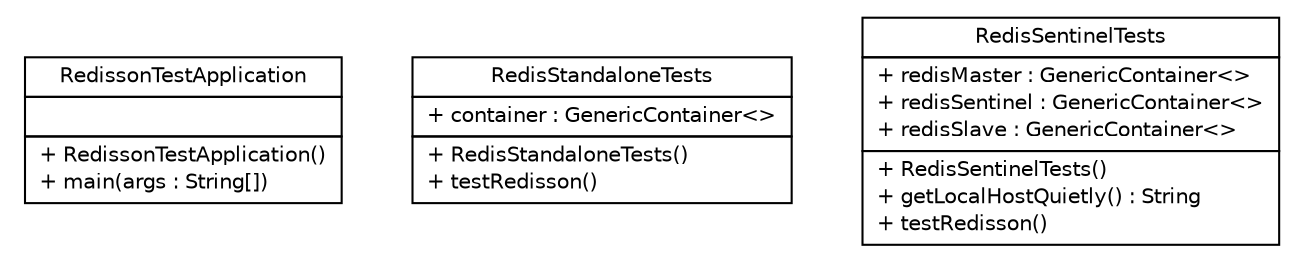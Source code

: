 #!/usr/local/bin/dot
#
# Class diagram 
# Generated by UMLGraph version R5_6-24-gf6e263 (http://www.umlgraph.org/)
#

digraph G {
	edge [fontname="Helvetica",fontsize=10,labelfontname="Helvetica",labelfontsize=10];
	node [fontname="Helvetica",fontsize=10,shape=plaintext];
	nodesep=0.25;
	ranksep=0.5;
	// top.infra.cloudready.test.RedissonTestApplication
	c0 [label=<<table title="top.infra.cloudready.test.RedissonTestApplication" border="0" cellborder="1" cellspacing="0" cellpadding="2" port="p" href="./RedissonTestApplication.html">
		<tr><td><table border="0" cellspacing="0" cellpadding="1">
<tr><td align="center" balign="center"> RedissonTestApplication </td></tr>
		</table></td></tr>
		<tr><td><table border="0" cellspacing="0" cellpadding="1">
<tr><td align="left" balign="left">  </td></tr>
		</table></td></tr>
		<tr><td><table border="0" cellspacing="0" cellpadding="1">
<tr><td align="left" balign="left"> + RedissonTestApplication() </td></tr>
<tr><td align="left" balign="left"> + main(args : String[]) </td></tr>
		</table></td></tr>
		</table>>, URL="./RedissonTestApplication.html", fontname="Helvetica", fontcolor="black", fontsize=10.0];
	// top.infra.cloudready.test.RedisStandaloneTests
	c1 [label=<<table title="top.infra.cloudready.test.RedisStandaloneTests" border="0" cellborder="1" cellspacing="0" cellpadding="2" port="p" href="./RedisStandaloneTests.html">
		<tr><td><table border="0" cellspacing="0" cellpadding="1">
<tr><td align="center" balign="center"> RedisStandaloneTests </td></tr>
		</table></td></tr>
		<tr><td><table border="0" cellspacing="0" cellpadding="1">
<tr><td align="left" balign="left"> + container : GenericContainer&lt;&gt; </td></tr>
		</table></td></tr>
		<tr><td><table border="0" cellspacing="0" cellpadding="1">
<tr><td align="left" balign="left"> + RedisStandaloneTests() </td></tr>
<tr><td align="left" balign="left"> + testRedisson() </td></tr>
		</table></td></tr>
		</table>>, URL="./RedisStandaloneTests.html", fontname="Helvetica", fontcolor="black", fontsize=10.0];
	// top.infra.cloudready.test.RedisSentinelTests
	c2 [label=<<table title="top.infra.cloudready.test.RedisSentinelTests" border="0" cellborder="1" cellspacing="0" cellpadding="2" port="p" href="./RedisSentinelTests.html">
		<tr><td><table border="0" cellspacing="0" cellpadding="1">
<tr><td align="center" balign="center"> RedisSentinelTests </td></tr>
		</table></td></tr>
		<tr><td><table border="0" cellspacing="0" cellpadding="1">
<tr><td align="left" balign="left"> + redisMaster : GenericContainer&lt;&gt; </td></tr>
<tr><td align="left" balign="left"> + redisSentinel : GenericContainer&lt;&gt; </td></tr>
<tr><td align="left" balign="left"> + redisSlave : GenericContainer&lt;&gt; </td></tr>
		</table></td></tr>
		<tr><td><table border="0" cellspacing="0" cellpadding="1">
<tr><td align="left" balign="left"> + RedisSentinelTests() </td></tr>
<tr><td align="left" balign="left"> + getLocalHostQuietly() : String </td></tr>
<tr><td align="left" balign="left"> + testRedisson() </td></tr>
		</table></td></tr>
		</table>>, URL="./RedisSentinelTests.html", fontname="Helvetica", fontcolor="black", fontsize=10.0];
}

